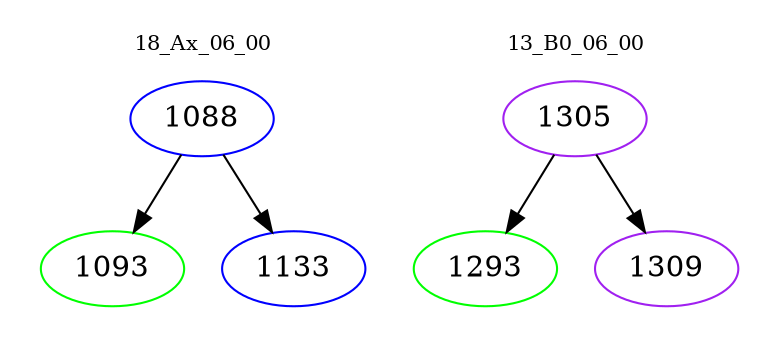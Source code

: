 digraph{
subgraph cluster_0 {
color = white
label = "18_Ax_06_00";
fontsize=10;
T0_1088 [label="1088", color="blue"]
T0_1088 -> T0_1093 [color="black"]
T0_1093 [label="1093", color="green"]
T0_1088 -> T0_1133 [color="black"]
T0_1133 [label="1133", color="blue"]
}
subgraph cluster_1 {
color = white
label = "13_B0_06_00";
fontsize=10;
T1_1305 [label="1305", color="purple"]
T1_1305 -> T1_1293 [color="black"]
T1_1293 [label="1293", color="green"]
T1_1305 -> T1_1309 [color="black"]
T1_1309 [label="1309", color="purple"]
}
}
